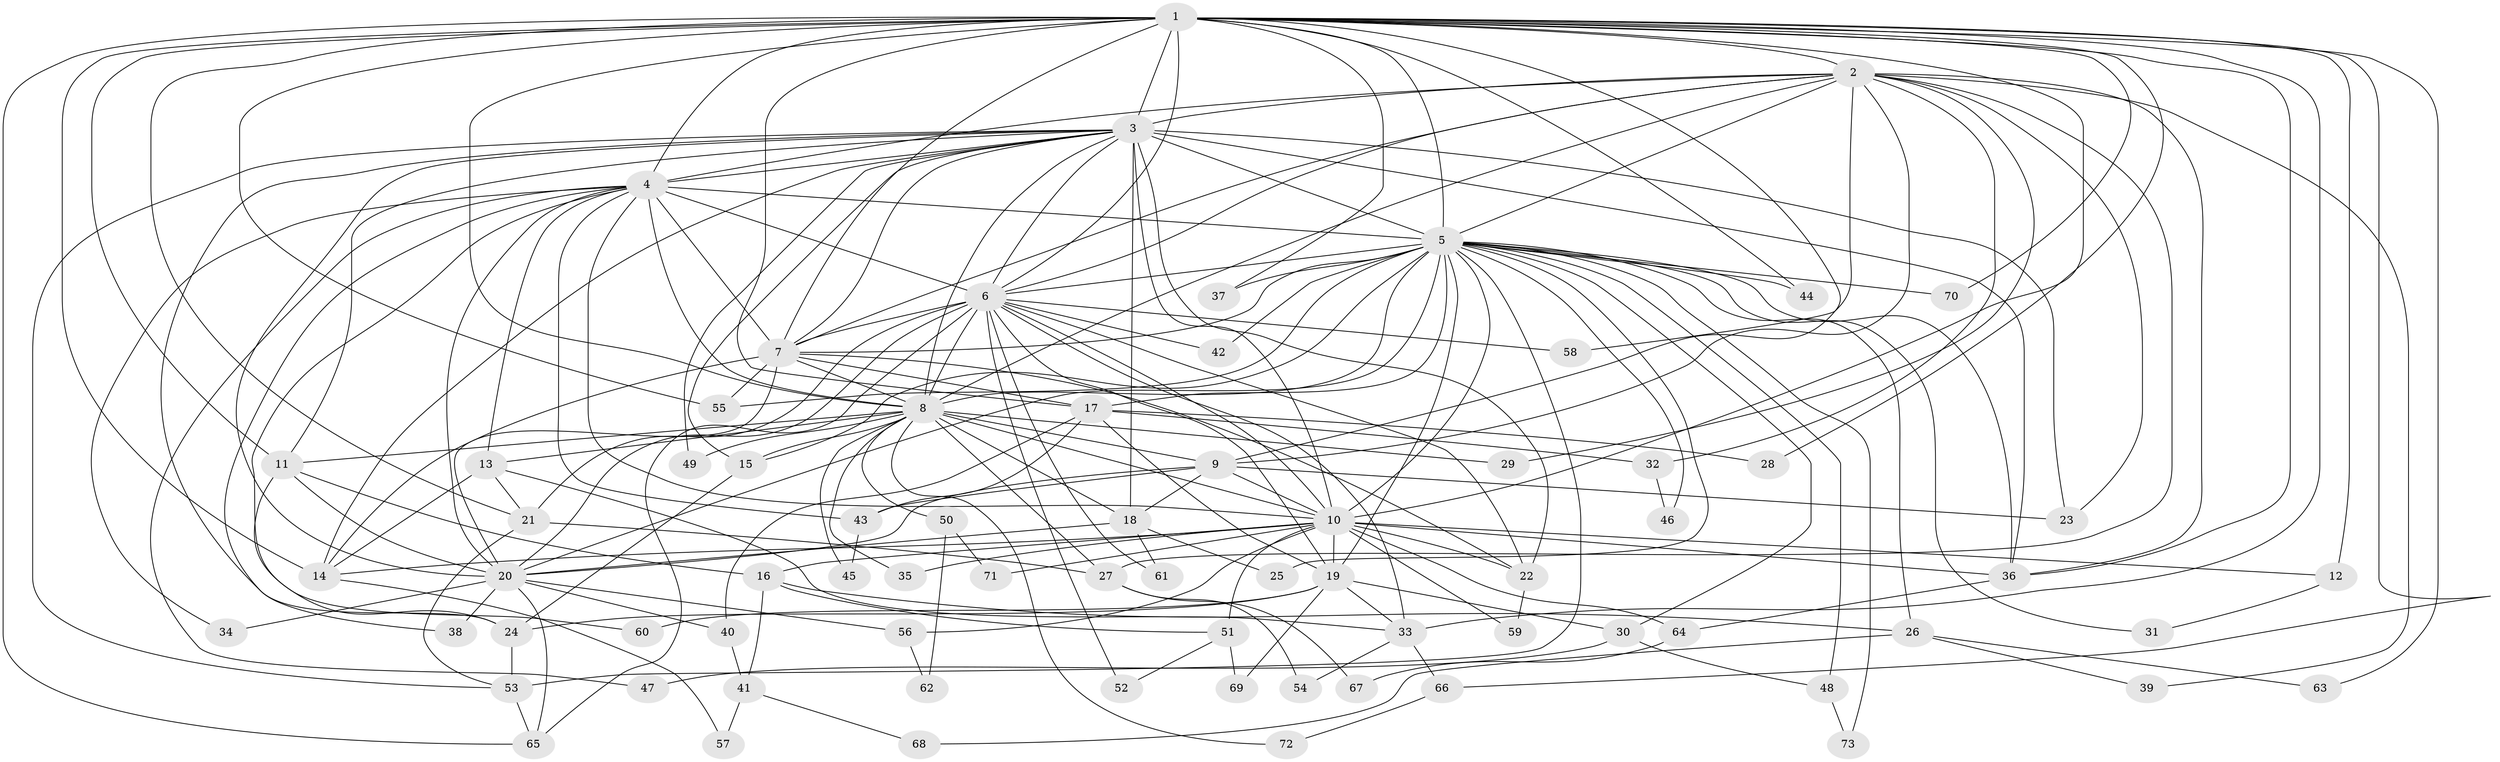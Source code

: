 // original degree distribution, {23: 0.013793103448275862, 19: 0.027586206896551724, 39: 0.006896551724137931, 24: 0.006896551724137931, 16: 0.006896551724137931, 28: 0.006896551724137931, 8: 0.020689655172413793, 3: 0.19310344827586207, 6: 0.020689655172413793, 9: 0.006896551724137931, 5: 0.07586206896551724, 2: 0.5103448275862069, 4: 0.09655172413793103, 7: 0.006896551724137931}
// Generated by graph-tools (version 1.1) at 2025/34/03/09/25 02:34:51]
// undirected, 73 vertices, 196 edges
graph export_dot {
graph [start="1"]
  node [color=gray90,style=filled];
  1;
  2;
  3;
  4;
  5;
  6;
  7;
  8;
  9;
  10;
  11;
  12;
  13;
  14;
  15;
  16;
  17;
  18;
  19;
  20;
  21;
  22;
  23;
  24;
  25;
  26;
  27;
  28;
  29;
  30;
  31;
  32;
  33;
  34;
  35;
  36;
  37;
  38;
  39;
  40;
  41;
  42;
  43;
  44;
  45;
  46;
  47;
  48;
  49;
  50;
  51;
  52;
  53;
  54;
  55;
  56;
  57;
  58;
  59;
  60;
  61;
  62;
  63;
  64;
  65;
  66;
  67;
  68;
  69;
  70;
  71;
  72;
  73;
  1 -- 2 [weight=3.0];
  1 -- 3 [weight=3.0];
  1 -- 4 [weight=2.0];
  1 -- 5 [weight=4.0];
  1 -- 6 [weight=3.0];
  1 -- 7 [weight=3.0];
  1 -- 8 [weight=2.0];
  1 -- 9 [weight=1.0];
  1 -- 10 [weight=1.0];
  1 -- 11 [weight=1.0];
  1 -- 12 [weight=1.0];
  1 -- 14 [weight=2.0];
  1 -- 17 [weight=1.0];
  1 -- 21 [weight=1.0];
  1 -- 28 [weight=1.0];
  1 -- 33 [weight=1.0];
  1 -- 36 [weight=1.0];
  1 -- 37 [weight=1.0];
  1 -- 44 [weight=1.0];
  1 -- 55 [weight=1.0];
  1 -- 63 [weight=1.0];
  1 -- 65 [weight=1.0];
  1 -- 66 [weight=1.0];
  1 -- 70 [weight=1.0];
  2 -- 3 [weight=1.0];
  2 -- 4 [weight=1.0];
  2 -- 5 [weight=2.0];
  2 -- 6 [weight=1.0];
  2 -- 7 [weight=1.0];
  2 -- 8 [weight=1.0];
  2 -- 9 [weight=2.0];
  2 -- 23 [weight=1.0];
  2 -- 27 [weight=1.0];
  2 -- 29 [weight=1.0];
  2 -- 32 [weight=1.0];
  2 -- 36 [weight=1.0];
  2 -- 39 [weight=1.0];
  2 -- 58 [weight=1.0];
  3 -- 4 [weight=1.0];
  3 -- 5 [weight=2.0];
  3 -- 6 [weight=3.0];
  3 -- 7 [weight=1.0];
  3 -- 8 [weight=2.0];
  3 -- 10 [weight=11.0];
  3 -- 11 [weight=2.0];
  3 -- 14 [weight=2.0];
  3 -- 15 [weight=1.0];
  3 -- 18 [weight=1.0];
  3 -- 20 [weight=3.0];
  3 -- 22 [weight=1.0];
  3 -- 23 [weight=1.0];
  3 -- 24 [weight=1.0];
  3 -- 36 [weight=1.0];
  3 -- 49 [weight=1.0];
  3 -- 53 [weight=1.0];
  4 -- 5 [weight=3.0];
  4 -- 6 [weight=1.0];
  4 -- 7 [weight=1.0];
  4 -- 8 [weight=1.0];
  4 -- 10 [weight=2.0];
  4 -- 13 [weight=1.0];
  4 -- 20 [weight=1.0];
  4 -- 34 [weight=1.0];
  4 -- 38 [weight=1.0];
  4 -- 43 [weight=1.0];
  4 -- 47 [weight=1.0];
  4 -- 60 [weight=1.0];
  5 -- 6 [weight=3.0];
  5 -- 7 [weight=2.0];
  5 -- 8 [weight=2.0];
  5 -- 10 [weight=1.0];
  5 -- 15 [weight=1.0];
  5 -- 17 [weight=1.0];
  5 -- 19 [weight=1.0];
  5 -- 20 [weight=2.0];
  5 -- 25 [weight=1.0];
  5 -- 26 [weight=1.0];
  5 -- 30 [weight=1.0];
  5 -- 31 [weight=1.0];
  5 -- 36 [weight=1.0];
  5 -- 37 [weight=1.0];
  5 -- 42 [weight=1.0];
  5 -- 44 [weight=2.0];
  5 -- 46 [weight=1.0];
  5 -- 48 [weight=1.0];
  5 -- 53 [weight=1.0];
  5 -- 55 [weight=1.0];
  5 -- 70 [weight=1.0];
  5 -- 73 [weight=1.0];
  6 -- 7 [weight=9.0];
  6 -- 8 [weight=3.0];
  6 -- 10 [weight=1.0];
  6 -- 19 [weight=1.0];
  6 -- 20 [weight=1.0];
  6 -- 21 [weight=3.0];
  6 -- 22 [weight=1.0];
  6 -- 33 [weight=1.0];
  6 -- 42 [weight=1.0];
  6 -- 52 [weight=1.0];
  6 -- 58 [weight=1.0];
  6 -- 61 [weight=1.0];
  6 -- 65 [weight=1.0];
  7 -- 8 [weight=1.0];
  7 -- 14 [weight=1.0];
  7 -- 17 [weight=1.0];
  7 -- 20 [weight=1.0];
  7 -- 22 [weight=1.0];
  7 -- 55 [weight=1.0];
  8 -- 9 [weight=1.0];
  8 -- 10 [weight=2.0];
  8 -- 11 [weight=1.0];
  8 -- 13 [weight=1.0];
  8 -- 15 [weight=1.0];
  8 -- 18 [weight=2.0];
  8 -- 27 [weight=1.0];
  8 -- 29 [weight=1.0];
  8 -- 35 [weight=1.0];
  8 -- 45 [weight=1.0];
  8 -- 49 [weight=2.0];
  8 -- 50 [weight=1.0];
  8 -- 72 [weight=1.0];
  9 -- 10 [weight=1.0];
  9 -- 18 [weight=1.0];
  9 -- 20 [weight=1.0];
  9 -- 23 [weight=1.0];
  9 -- 43 [weight=1.0];
  10 -- 12 [weight=1.0];
  10 -- 14 [weight=1.0];
  10 -- 16 [weight=1.0];
  10 -- 19 [weight=1.0];
  10 -- 22 [weight=1.0];
  10 -- 35 [weight=1.0];
  10 -- 36 [weight=1.0];
  10 -- 51 [weight=2.0];
  10 -- 56 [weight=2.0];
  10 -- 59 [weight=1.0];
  10 -- 64 [weight=1.0];
  10 -- 71 [weight=1.0];
  11 -- 16 [weight=1.0];
  11 -- 20 [weight=1.0];
  11 -- 24 [weight=1.0];
  12 -- 31 [weight=1.0];
  13 -- 14 [weight=1.0];
  13 -- 21 [weight=1.0];
  13 -- 33 [weight=1.0];
  14 -- 57 [weight=1.0];
  15 -- 24 [weight=1.0];
  16 -- 26 [weight=1.0];
  16 -- 41 [weight=1.0];
  16 -- 51 [weight=1.0];
  17 -- 19 [weight=1.0];
  17 -- 28 [weight=1.0];
  17 -- 32 [weight=1.0];
  17 -- 40 [weight=1.0];
  17 -- 43 [weight=1.0];
  18 -- 20 [weight=1.0];
  18 -- 25 [weight=1.0];
  18 -- 61 [weight=1.0];
  19 -- 24 [weight=1.0];
  19 -- 30 [weight=1.0];
  19 -- 33 [weight=1.0];
  19 -- 60 [weight=1.0];
  19 -- 69 [weight=1.0];
  20 -- 34 [weight=1.0];
  20 -- 38 [weight=1.0];
  20 -- 40 [weight=1.0];
  20 -- 56 [weight=1.0];
  20 -- 65 [weight=1.0];
  21 -- 27 [weight=1.0];
  21 -- 53 [weight=1.0];
  22 -- 59 [weight=1.0];
  24 -- 53 [weight=1.0];
  26 -- 39 [weight=1.0];
  26 -- 63 [weight=1.0];
  26 -- 68 [weight=1.0];
  27 -- 54 [weight=1.0];
  27 -- 67 [weight=1.0];
  30 -- 47 [weight=1.0];
  30 -- 48 [weight=1.0];
  32 -- 46 [weight=1.0];
  33 -- 54 [weight=1.0];
  33 -- 66 [weight=1.0];
  36 -- 64 [weight=1.0];
  40 -- 41 [weight=1.0];
  41 -- 57 [weight=1.0];
  41 -- 68 [weight=1.0];
  43 -- 45 [weight=1.0];
  48 -- 73 [weight=1.0];
  50 -- 62 [weight=1.0];
  50 -- 71 [weight=1.0];
  51 -- 52 [weight=1.0];
  51 -- 69 [weight=1.0];
  53 -- 65 [weight=1.0];
  56 -- 62 [weight=1.0];
  64 -- 67 [weight=1.0];
  66 -- 72 [weight=1.0];
}
